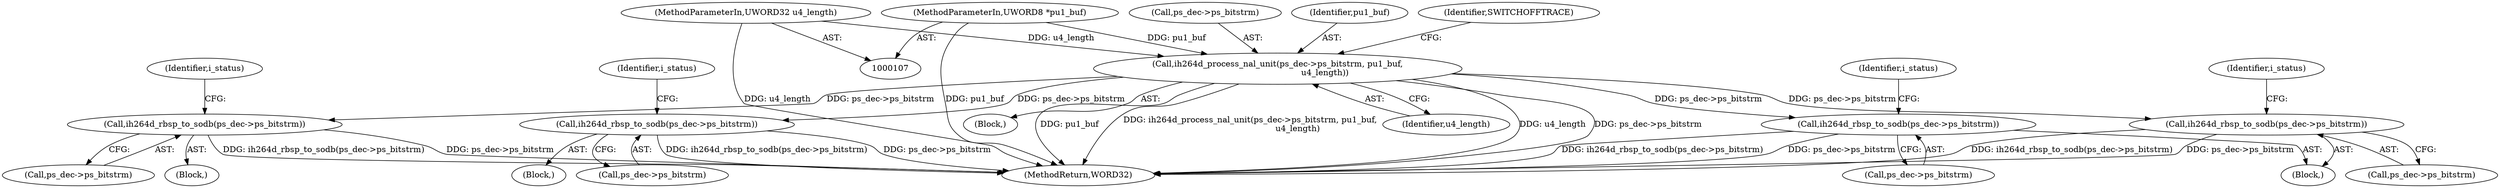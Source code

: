 digraph "0_Android_a78887bcffbc2995cf9ed72e0697acf560875e9e_0@pointer" {
"1000159" [label="(Call,ih264d_process_nal_unit(ps_dec->ps_bitstrm, pu1_buf,\n                                    u4_length))"];
"1000110" [label="(MethodParameterIn,UWORD8 *pu1_buf)"];
"1000111" [label="(MethodParameterIn,UWORD32 u4_length)"];
"1000242" [label="(Call,ih264d_rbsp_to_sodb(ps_dec->ps_bitstrm))"];
"1000297" [label="(Call,ih264d_rbsp_to_sodb(ps_dec->ps_bitstrm))"];
"1000317" [label="(Call,ih264d_rbsp_to_sodb(ps_dec->ps_bitstrm))"];
"1000342" [label="(Call,ih264d_rbsp_to_sodb(ps_dec->ps_bitstrm))"];
"1000322" [label="(Identifier,i_status)"];
"1000297" [label="(Call,ih264d_rbsp_to_sodb(ps_dec->ps_bitstrm))"];
"1000111" [label="(MethodParameterIn,UWORD32 u4_length)"];
"1000243" [label="(Call,ps_dec->ps_bitstrm)"];
"1000165" [label="(Identifier,SWITCHOFFTRACE)"];
"1000207" [label="(Block,)"];
"1000163" [label="(Identifier,pu1_buf)"];
"1000317" [label="(Call,ih264d_rbsp_to_sodb(ps_dec->ps_bitstrm))"];
"1000160" [label="(Call,ps_dec->ps_bitstrm)"];
"1000298" [label="(Call,ps_dec->ps_bitstrm)"];
"1000159" [label="(Call,ih264d_process_nal_unit(ps_dec->ps_bitstrm, pu1_buf,\n                                    u4_length))"];
"1000296" [label="(Block,)"];
"1000404" [label="(MethodReturn,WORD32)"];
"1000247" [label="(Identifier,i_status)"];
"1000110" [label="(MethodParameterIn,UWORD8 *pu1_buf)"];
"1000242" [label="(Call,ih264d_rbsp_to_sodb(ps_dec->ps_bitstrm))"];
"1000236" [label="(Block,)"];
"1000302" [label="(Identifier,i_status)"];
"1000318" [label="(Call,ps_dec->ps_bitstrm)"];
"1000164" [label="(Identifier,u4_length)"];
"1000342" [label="(Call,ih264d_rbsp_to_sodb(ps_dec->ps_bitstrm))"];
"1000343" [label="(Call,ps_dec->ps_bitstrm)"];
"1000153" [label="(Block,)"];
"1000347" [label="(Identifier,i_status)"];
"1000159" -> "1000153"  [label="AST: "];
"1000159" -> "1000164"  [label="CFG: "];
"1000160" -> "1000159"  [label="AST: "];
"1000163" -> "1000159"  [label="AST: "];
"1000164" -> "1000159"  [label="AST: "];
"1000165" -> "1000159"  [label="CFG: "];
"1000159" -> "1000404"  [label="DDG: ih264d_process_nal_unit(ps_dec->ps_bitstrm, pu1_buf,\n                                    u4_length)"];
"1000159" -> "1000404"  [label="DDG: u4_length"];
"1000159" -> "1000404"  [label="DDG: ps_dec->ps_bitstrm"];
"1000159" -> "1000404"  [label="DDG: pu1_buf"];
"1000110" -> "1000159"  [label="DDG: pu1_buf"];
"1000111" -> "1000159"  [label="DDG: u4_length"];
"1000159" -> "1000242"  [label="DDG: ps_dec->ps_bitstrm"];
"1000159" -> "1000297"  [label="DDG: ps_dec->ps_bitstrm"];
"1000159" -> "1000317"  [label="DDG: ps_dec->ps_bitstrm"];
"1000159" -> "1000342"  [label="DDG: ps_dec->ps_bitstrm"];
"1000110" -> "1000107"  [label="AST: "];
"1000110" -> "1000404"  [label="DDG: pu1_buf"];
"1000111" -> "1000107"  [label="AST: "];
"1000111" -> "1000404"  [label="DDG: u4_length"];
"1000242" -> "1000236"  [label="AST: "];
"1000242" -> "1000243"  [label="CFG: "];
"1000243" -> "1000242"  [label="AST: "];
"1000247" -> "1000242"  [label="CFG: "];
"1000242" -> "1000404"  [label="DDG: ih264d_rbsp_to_sodb(ps_dec->ps_bitstrm)"];
"1000242" -> "1000404"  [label="DDG: ps_dec->ps_bitstrm"];
"1000297" -> "1000296"  [label="AST: "];
"1000297" -> "1000298"  [label="CFG: "];
"1000298" -> "1000297"  [label="AST: "];
"1000302" -> "1000297"  [label="CFG: "];
"1000297" -> "1000404"  [label="DDG: ps_dec->ps_bitstrm"];
"1000297" -> "1000404"  [label="DDG: ih264d_rbsp_to_sodb(ps_dec->ps_bitstrm)"];
"1000317" -> "1000207"  [label="AST: "];
"1000317" -> "1000318"  [label="CFG: "];
"1000318" -> "1000317"  [label="AST: "];
"1000322" -> "1000317"  [label="CFG: "];
"1000317" -> "1000404"  [label="DDG: ps_dec->ps_bitstrm"];
"1000317" -> "1000404"  [label="DDG: ih264d_rbsp_to_sodb(ps_dec->ps_bitstrm)"];
"1000342" -> "1000207"  [label="AST: "];
"1000342" -> "1000343"  [label="CFG: "];
"1000343" -> "1000342"  [label="AST: "];
"1000347" -> "1000342"  [label="CFG: "];
"1000342" -> "1000404"  [label="DDG: ps_dec->ps_bitstrm"];
"1000342" -> "1000404"  [label="DDG: ih264d_rbsp_to_sodb(ps_dec->ps_bitstrm)"];
}

